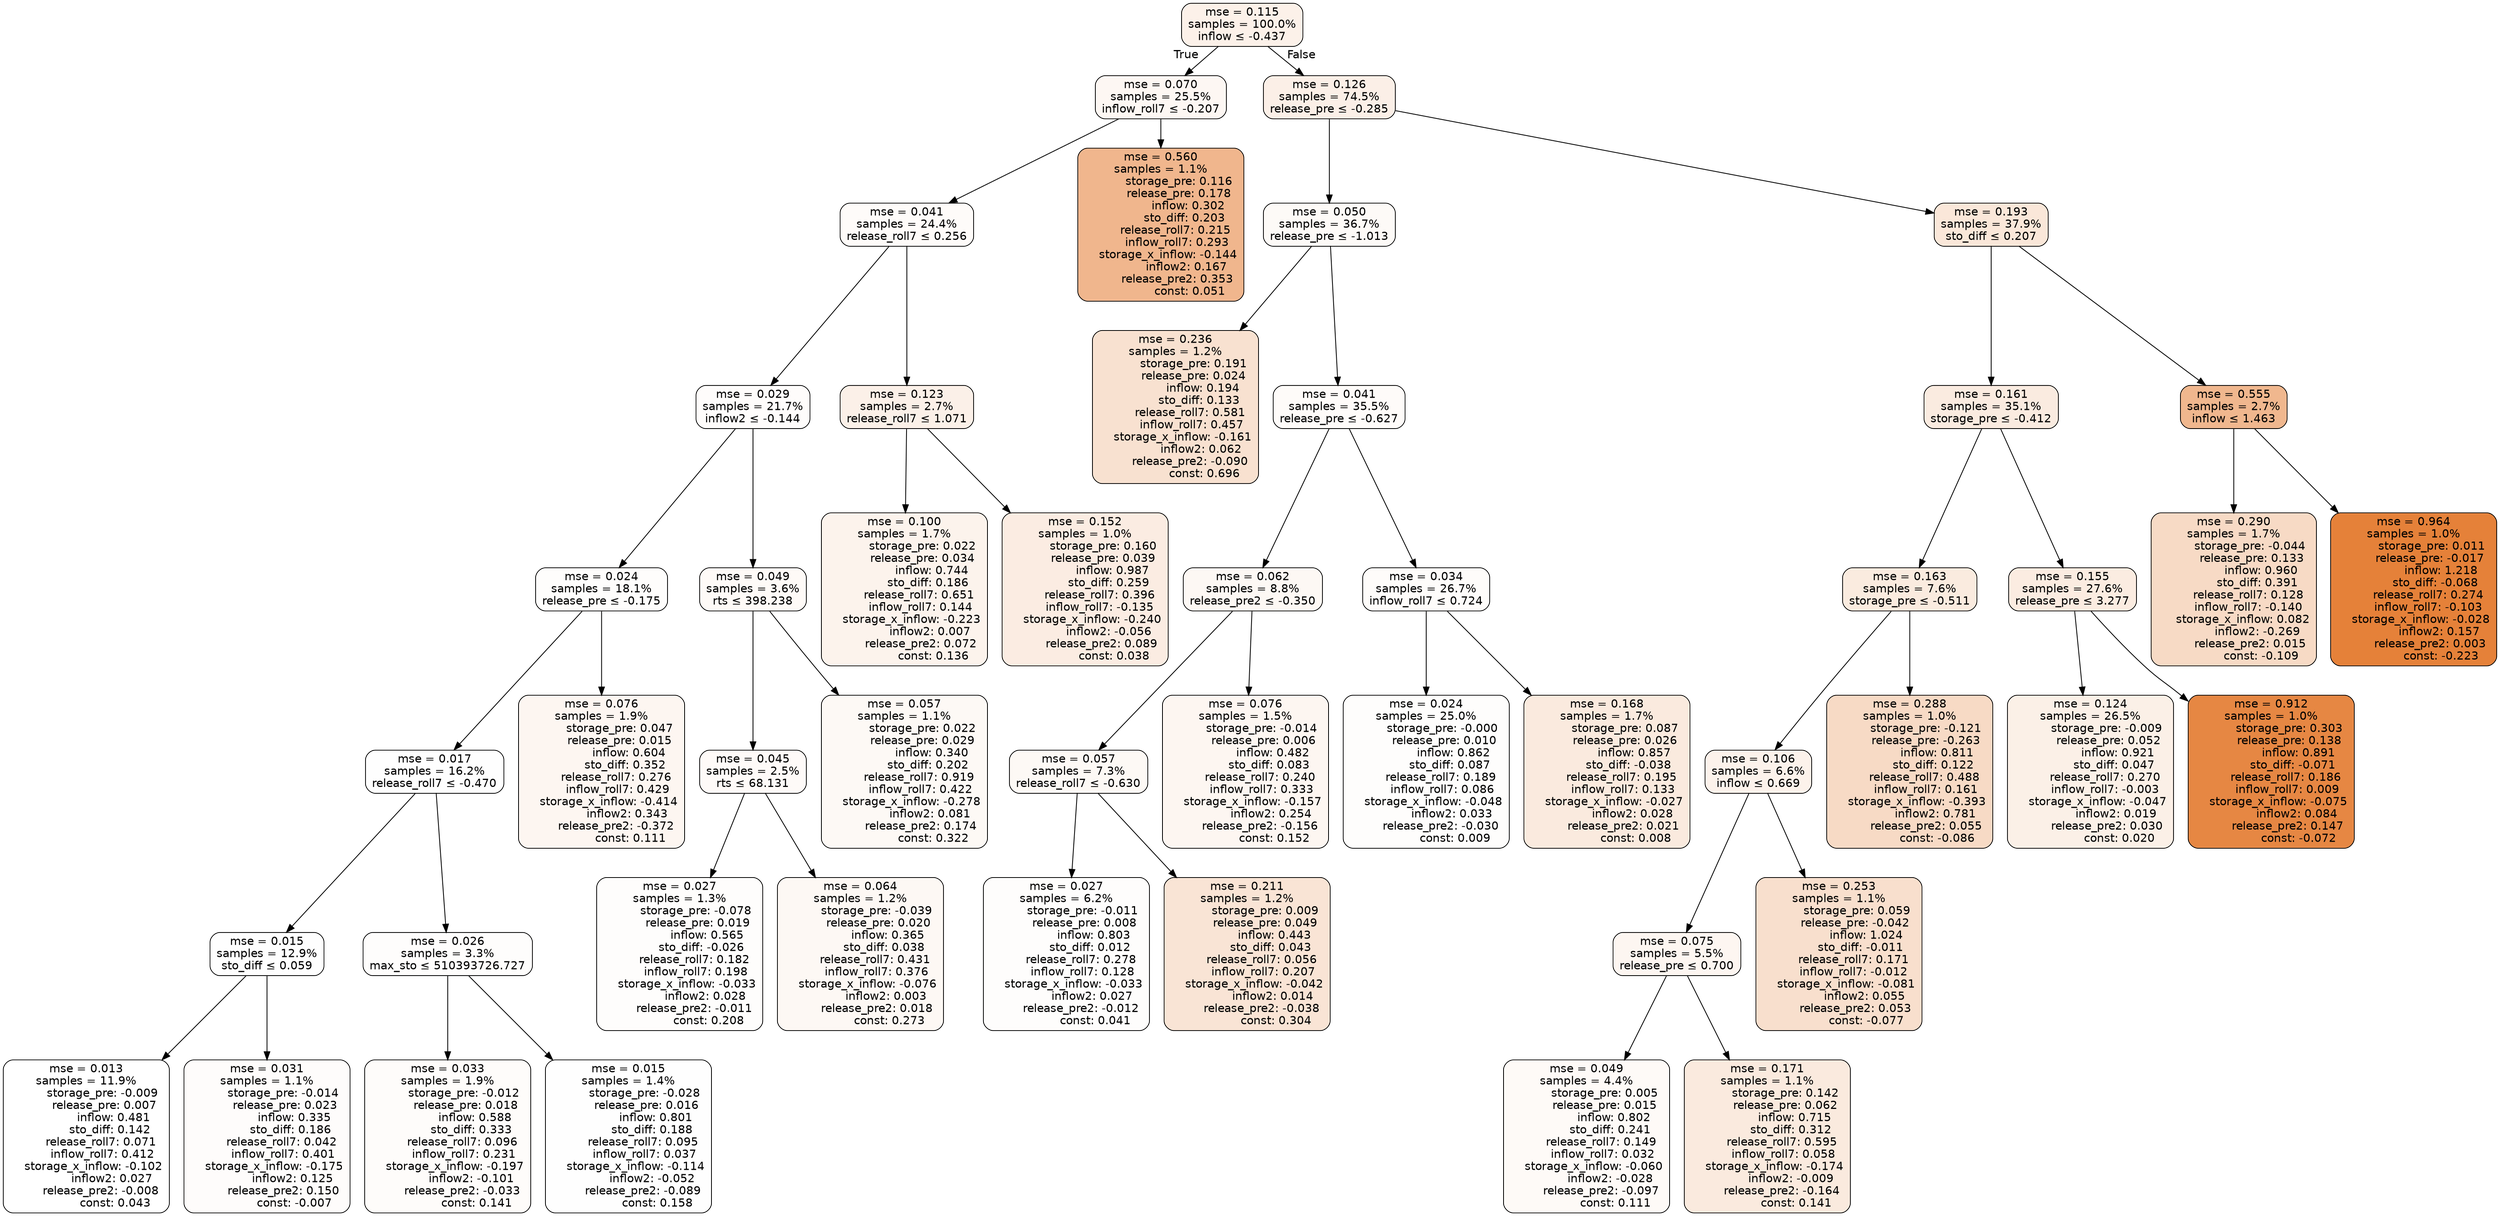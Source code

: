 digraph tree {
bgcolor="transparent"
node [shape=rectangle, style="filled, rounded", color="black", fontname=helvetica] ;
edge [fontname=helvetica] ;
	"0" [label="mse = 0.115
samples = 100.0%
inflow &le; -0.437", fillcolor="#fcf1e9"]
	"1" [label="mse = 0.070
samples = 25.5%
inflow_roll7 &le; -0.207", fillcolor="#fdf7f3"]
	"2" [label="mse = 0.041
samples = 24.4%
release_roll7 &le; 0.256", fillcolor="#fefbf9"]
	"3" [label="mse = 0.029
samples = 21.7%
inflow2 &le; -0.144", fillcolor="#fefcfb"]
	"4" [label="mse = 0.024
samples = 18.1%
release_pre &le; -0.175", fillcolor="#fefdfc"]
	"5" [label="mse = 0.017
samples = 16.2%
release_roll7 &le; -0.470", fillcolor="#fefefe"]
	"6" [label="mse = 0.015
samples = 12.9%
sto_diff &le; 0.059", fillcolor="#fefefe"]
	"7" [label="mse = 0.013
samples = 11.9%
         storage_pre: -0.009
          release_pre: 0.007
               inflow: 0.481
             sto_diff: 0.142
        release_roll7: 0.071
         inflow_roll7: 0.412
    storage_x_inflow: -0.102
              inflow2: 0.027
        release_pre2: -0.008
                const: 0.043", fillcolor="#ffffff"]
	"8" [label="mse = 0.031
samples = 1.1%
         storage_pre: -0.014
          release_pre: 0.023
               inflow: 0.335
             sto_diff: 0.186
        release_roll7: 0.042
         inflow_roll7: 0.401
    storage_x_inflow: -0.175
              inflow2: 0.125
         release_pre2: 0.150
               const: -0.007", fillcolor="#fefcfb"]
	"9" [label="mse = 0.026
samples = 3.3%
max_sto &le; 510393726.727", fillcolor="#fefdfc"]
	"10" [label="mse = 0.033
samples = 1.9%
         storage_pre: -0.012
          release_pre: 0.018
               inflow: 0.588
             sto_diff: 0.333
        release_roll7: 0.096
         inflow_roll7: 0.231
    storage_x_inflow: -0.197
             inflow2: -0.101
        release_pre2: -0.033
                const: 0.141", fillcolor="#fefcfa"]
	"11" [label="mse = 0.015
samples = 1.4%
         storage_pre: -0.028
          release_pre: 0.016
               inflow: 0.801
             sto_diff: 0.188
        release_roll7: 0.095
         inflow_roll7: 0.037
    storage_x_inflow: -0.114
             inflow2: -0.052
        release_pre2: -0.089
                const: 0.158", fillcolor="#fefefe"]
	"12" [label="mse = 0.076
samples = 1.9%
          storage_pre: 0.047
          release_pre: 0.015
               inflow: 0.604
             sto_diff: 0.352
        release_roll7: 0.276
         inflow_roll7: 0.429
    storage_x_inflow: -0.414
              inflow2: 0.343
        release_pre2: -0.372
                const: 0.111", fillcolor="#fdf6f1"]
	"13" [label="mse = 0.049
samples = 3.6%
rts &le; 398.238", fillcolor="#fefaf7"]
	"14" [label="mse = 0.045
samples = 2.5%
rts &le; 68.131", fillcolor="#fefaf8"]
	"15" [label="mse = 0.027
samples = 1.3%
         storage_pre: -0.078
          release_pre: 0.019
               inflow: 0.565
            sto_diff: -0.026
        release_roll7: 0.182
         inflow_roll7: 0.198
    storage_x_inflow: -0.033
              inflow2: 0.028
        release_pre2: -0.011
                const: 0.208", fillcolor="#fefdfc"]
	"16" [label="mse = 0.064
samples = 1.2%
         storage_pre: -0.039
          release_pre: 0.020
               inflow: 0.365
             sto_diff: 0.038
        release_roll7: 0.431
         inflow_roll7: 0.376
    storage_x_inflow: -0.076
              inflow2: 0.003
         release_pre2: 0.018
                const: 0.273", fillcolor="#fdf8f4"]
	"17" [label="mse = 0.057
samples = 1.1%
          storage_pre: 0.022
          release_pre: 0.029
               inflow: 0.340
             sto_diff: 0.202
        release_roll7: 0.919
         inflow_roll7: 0.422
    storage_x_inflow: -0.278
              inflow2: 0.081
         release_pre2: 0.174
                const: 0.322", fillcolor="#fdf9f5"]
	"18" [label="mse = 0.123
samples = 2.7%
release_roll7 &le; 1.071", fillcolor="#fbf0e8"]
	"19" [label="mse = 0.100
samples = 1.7%
          storage_pre: 0.022
          release_pre: 0.034
               inflow: 0.744
             sto_diff: 0.186
        release_roll7: 0.651
         inflow_roll7: 0.144
    storage_x_inflow: -0.223
              inflow2: 0.007
         release_pre2: 0.072
                const: 0.136", fillcolor="#fcf3ec"]
	"20" [label="mse = 0.152
samples = 1.0%
          storage_pre: 0.160
          release_pre: 0.039
               inflow: 0.987
             sto_diff: 0.259
        release_roll7: 0.396
        inflow_roll7: -0.135
    storage_x_inflow: -0.240
             inflow2: -0.056
         release_pre2: 0.089
                const: 0.038", fillcolor="#fbece2"]
	"21" [label="mse = 0.560
samples = 1.1%
          storage_pre: 0.116
          release_pre: 0.178
               inflow: 0.302
             sto_diff: 0.203
        release_roll7: 0.215
         inflow_roll7: 0.293
    storage_x_inflow: -0.144
              inflow2: 0.167
         release_pre2: 0.353
                const: 0.051", fillcolor="#f0b68d"]
	"22" [label="mse = 0.126
samples = 74.5%
release_pre &le; -0.285", fillcolor="#fbefe7"]
	"23" [label="mse = 0.050
samples = 36.7%
release_pre &le; -1.013", fillcolor="#fdfaf7"]
	"24" [label="mse = 0.236
samples = 1.2%
          storage_pre: 0.191
          release_pre: 0.024
               inflow: 0.194
             sto_diff: 0.133
        release_roll7: 0.581
         inflow_roll7: 0.457
    storage_x_inflow: -0.161
              inflow2: 0.062
        release_pre2: -0.090
                const: 0.696", fillcolor="#f8e1d0"]
	"25" [label="mse = 0.041
samples = 35.5%
release_pre &le; -0.627", fillcolor="#fefbf9"]
	"26" [label="mse = 0.062
samples = 8.8%
release_pre2 &le; -0.350", fillcolor="#fdf8f4"]
	"27" [label="mse = 0.057
samples = 7.3%
release_roll7 &le; -0.630", fillcolor="#fdf9f5"]
	"28" [label="mse = 0.027
samples = 6.2%
         storage_pre: -0.011
          release_pre: 0.008
               inflow: 0.803
             sto_diff: 0.012
        release_roll7: 0.278
         inflow_roll7: 0.128
    storage_x_inflow: -0.033
              inflow2: 0.027
        release_pre2: -0.012
                const: 0.041", fillcolor="#fefdfc"]
	"29" [label="mse = 0.211
samples = 1.2%
          storage_pre: 0.009
          release_pre: 0.049
               inflow: 0.443
             sto_diff: 0.043
        release_roll7: 0.056
         inflow_roll7: 0.207
    storage_x_inflow: -0.042
              inflow2: 0.014
        release_pre2: -0.038
                const: 0.304", fillcolor="#f9e4d5"]
	"30" [label="mse = 0.076
samples = 1.5%
         storage_pre: -0.014
          release_pre: 0.006
               inflow: 0.482
             sto_diff: 0.083
        release_roll7: 0.240
         inflow_roll7: 0.333
    storage_x_inflow: -0.157
              inflow2: 0.254
        release_pre2: -0.156
                const: 0.152", fillcolor="#fdf6f1"]
	"31" [label="mse = 0.034
samples = 26.7%
inflow_roll7 &le; 0.724", fillcolor="#fefcfa"]
	"32" [label="mse = 0.024
samples = 25.0%
         storage_pre: -0.000
          release_pre: 0.010
               inflow: 0.862
             sto_diff: 0.087
        release_roll7: 0.189
         inflow_roll7: 0.086
    storage_x_inflow: -0.048
              inflow2: 0.033
        release_pre2: -0.030
                const: 0.009", fillcolor="#fefdfc"]
	"33" [label="mse = 0.168
samples = 1.7%
          storage_pre: 0.087
          release_pre: 0.026
               inflow: 0.857
            sto_diff: -0.038
        release_roll7: 0.195
         inflow_roll7: 0.133
    storage_x_inflow: -0.027
              inflow2: 0.028
         release_pre2: 0.021
                const: 0.008", fillcolor="#faeade"]
	"34" [label="mse = 0.193
samples = 37.9%
sto_diff &le; 0.207", fillcolor="#fae7d9"]
	"35" [label="mse = 0.161
samples = 35.1%
storage_pre &le; -0.412", fillcolor="#faebe0"]
	"36" [label="mse = 0.163
samples = 7.6%
storage_pre &le; -0.511", fillcolor="#faebdf"]
	"37" [label="mse = 0.106
samples = 6.6%
inflow &le; 0.669", fillcolor="#fcf2eb"]
	"38" [label="mse = 0.075
samples = 5.5%
release_pre &le; 0.700", fillcolor="#fdf6f1"]
	"39" [label="mse = 0.049
samples = 4.4%
          storage_pre: 0.005
          release_pre: 0.015
               inflow: 0.802
             sto_diff: 0.241
        release_roll7: 0.149
         inflow_roll7: 0.032
    storage_x_inflow: -0.060
             inflow2: -0.028
        release_pre2: -0.097
                const: 0.111", fillcolor="#fefaf7"]
	"40" [label="mse = 0.171
samples = 1.1%
          storage_pre: 0.142
          release_pre: 0.062
               inflow: 0.715
             sto_diff: 0.312
        release_roll7: 0.595
         inflow_roll7: 0.058
    storage_x_inflow: -0.174
             inflow2: -0.009
        release_pre2: -0.164
                const: 0.141", fillcolor="#faeade"]
	"41" [label="mse = 0.253
samples = 1.1%
          storage_pre: 0.059
         release_pre: -0.042
               inflow: 1.024
            sto_diff: -0.011
        release_roll7: 0.171
        inflow_roll7: -0.012
    storage_x_inflow: -0.081
              inflow2: 0.055
         release_pre2: 0.053
               const: -0.077", fillcolor="#f8dfcd"]
	"42" [label="mse = 0.288
samples = 1.0%
         storage_pre: -0.121
         release_pre: -0.263
               inflow: 0.811
             sto_diff: 0.122
        release_roll7: 0.488
         inflow_roll7: 0.161
    storage_x_inflow: -0.393
              inflow2: 0.781
         release_pre2: 0.055
               const: -0.086", fillcolor="#f7dac5"]
	"43" [label="mse = 0.155
samples = 27.6%
release_pre &le; 3.277", fillcolor="#fbece1"]
	"44" [label="mse = 0.124
samples = 26.5%
         storage_pre: -0.009
          release_pre: 0.052
               inflow: 0.921
             sto_diff: 0.047
        release_roll7: 0.270
        inflow_roll7: -0.003
    storage_x_inflow: -0.047
              inflow2: 0.019
         release_pre2: 0.030
                const: 0.020", fillcolor="#fbf0e7"]
	"45" [label="mse = 0.912
samples = 1.0%
          storage_pre: 0.303
          release_pre: 0.138
               inflow: 0.891
            sto_diff: -0.071
        release_roll7: 0.186
         inflow_roll7: 0.009
    storage_x_inflow: -0.075
              inflow2: 0.084
         release_pre2: 0.147
               const: -0.072", fillcolor="#e68743"]
	"46" [label="mse = 0.555
samples = 2.7%
inflow &le; 1.463", fillcolor="#f0b78e"]
	"47" [label="mse = 0.290
samples = 1.7%
         storage_pre: -0.044
          release_pre: 0.133
               inflow: 0.960
             sto_diff: 0.391
        release_roll7: 0.128
        inflow_roll7: -0.140
     storage_x_inflow: 0.082
             inflow2: -0.269
         release_pre2: 0.015
               const: -0.109", fillcolor="#f7dac5"]
	"48" [label="mse = 0.964
samples = 1.0%
          storage_pre: 0.011
         release_pre: -0.017
               inflow: 1.218
            sto_diff: -0.068
        release_roll7: 0.274
        inflow_roll7: -0.103
    storage_x_inflow: -0.028
              inflow2: 0.157
         release_pre2: 0.003
               const: -0.223", fillcolor="#e58139"]

	"0" -> "1" [labeldistance=2.5, labelangle=45, headlabel="True"]
	"1" -> "2"
	"2" -> "3"
	"3" -> "4"
	"4" -> "5"
	"5" -> "6"
	"6" -> "7"
	"6" -> "8"
	"5" -> "9"
	"9" -> "10"
	"9" -> "11"
	"4" -> "12"
	"3" -> "13"
	"13" -> "14"
	"14" -> "15"
	"14" -> "16"
	"13" -> "17"
	"2" -> "18"
	"18" -> "19"
	"18" -> "20"
	"1" -> "21"
	"0" -> "22" [labeldistance=2.5, labelangle=-45, headlabel="False"]
	"22" -> "23"
	"23" -> "24"
	"23" -> "25"
	"25" -> "26"
	"26" -> "27"
	"27" -> "28"
	"27" -> "29"
	"26" -> "30"
	"25" -> "31"
	"31" -> "32"
	"31" -> "33"
	"22" -> "34"
	"34" -> "35"
	"35" -> "36"
	"36" -> "37"
	"37" -> "38"
	"38" -> "39"
	"38" -> "40"
	"37" -> "41"
	"36" -> "42"
	"35" -> "43"
	"43" -> "44"
	"43" -> "45"
	"34" -> "46"
	"46" -> "47"
	"46" -> "48"
}
